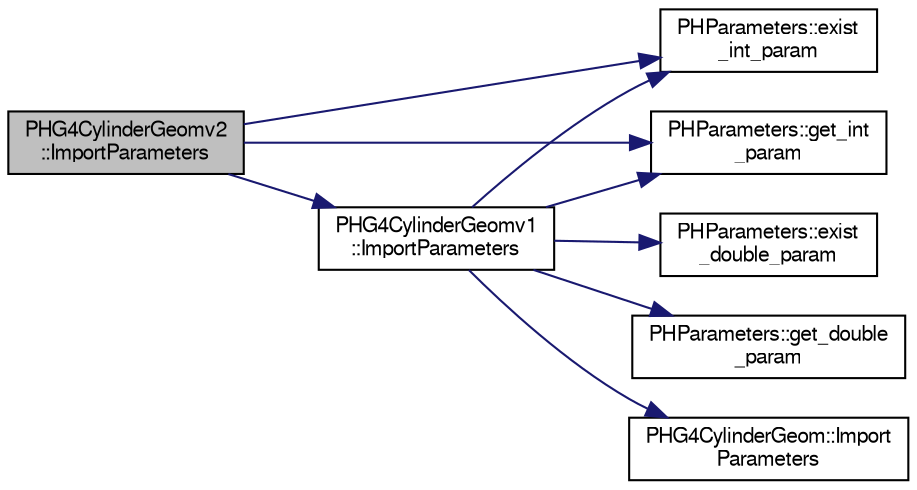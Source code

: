 digraph "PHG4CylinderGeomv2::ImportParameters"
{
  bgcolor="transparent";
  edge [fontname="FreeSans",fontsize="10",labelfontname="FreeSans",labelfontsize="10"];
  node [fontname="FreeSans",fontsize="10",shape=record];
  rankdir="LR";
  Node1 [label="PHG4CylinderGeomv2\l::ImportParameters",height=0.2,width=0.4,color="black", fillcolor="grey75", style="filled" fontcolor="black"];
  Node1 -> Node2 [color="midnightblue",fontsize="10",style="solid",fontname="FreeSans"];
  Node2 [label="PHParameters::exist\l_int_param",height=0.2,width=0.4,color="black",URL="$dd/dae/classPHParameters.html#adda37970cd2dffb257d6884e59c8d069"];
  Node1 -> Node3 [color="midnightblue",fontsize="10",style="solid",fontname="FreeSans"];
  Node3 [label="PHParameters::get_int\l_param",height=0.2,width=0.4,color="black",URL="$dd/dae/classPHParameters.html#a0241ca27a369ab4865ac3d79620ac27c"];
  Node1 -> Node4 [color="midnightblue",fontsize="10",style="solid",fontname="FreeSans"];
  Node4 [label="PHG4CylinderGeomv1\l::ImportParameters",height=0.2,width=0.4,color="black",URL="$d3/d63/classPHG4CylinderGeomv1.html#accabd2d72bf6949d7e6daefbc93e8ab2",tooltip="load parameters from PHParameters, which interface to Database/XML/ROOT files "];
  Node4 -> Node5 [color="midnightblue",fontsize="10",style="solid",fontname="FreeSans"];
  Node5 [label="PHParameters::exist\l_double_param",height=0.2,width=0.4,color="black",URL="$dd/dae/classPHParameters.html#a5dc8e713d09897d2654015b008364d18"];
  Node4 -> Node2 [color="midnightblue",fontsize="10",style="solid",fontname="FreeSans"];
  Node4 -> Node6 [color="midnightblue",fontsize="10",style="solid",fontname="FreeSans"];
  Node6 [label="PHParameters::get_double\l_param",height=0.2,width=0.4,color="black",URL="$dd/dae/classPHParameters.html#aa61ce249b94375d9af4482c36a1308cf"];
  Node4 -> Node3 [color="midnightblue",fontsize="10",style="solid",fontname="FreeSans"];
  Node4 -> Node7 [color="midnightblue",fontsize="10",style="solid",fontname="FreeSans"];
  Node7 [label="PHG4CylinderGeom::Import\lParameters",height=0.2,width=0.4,color="black",URL="$dc/d30/classPHG4CylinderGeom.html#a14a3fe96cb31751568d492a2d30293d8",tooltip="load parameters from PHParameters, which interface to Database/XML/ROOT files "];
}
